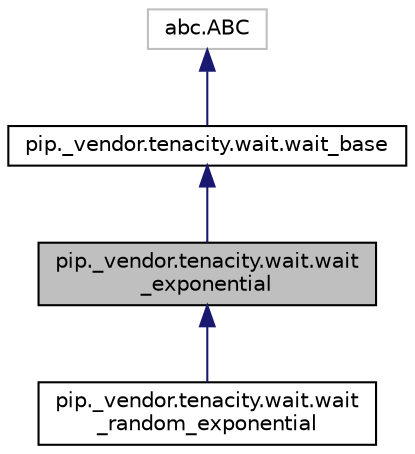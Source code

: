 digraph "pip._vendor.tenacity.wait.wait_exponential"
{
 // LATEX_PDF_SIZE
  edge [fontname="Helvetica",fontsize="10",labelfontname="Helvetica",labelfontsize="10"];
  node [fontname="Helvetica",fontsize="10",shape=record];
  Node1 [label="pip._vendor.tenacity.wait.wait\l_exponential",height=0.2,width=0.4,color="black", fillcolor="grey75", style="filled", fontcolor="black",tooltip=" "];
  Node2 -> Node1 [dir="back",color="midnightblue",fontsize="10",style="solid",fontname="Helvetica"];
  Node2 [label="pip._vendor.tenacity.wait.wait_base",height=0.2,width=0.4,color="black", fillcolor="white", style="filled",URL="$classpip_1_1__vendor_1_1tenacity_1_1wait_1_1wait__base.html",tooltip=" "];
  Node3 -> Node2 [dir="back",color="midnightblue",fontsize="10",style="solid",fontname="Helvetica"];
  Node3 [label="abc.ABC",height=0.2,width=0.4,color="grey75", fillcolor="white", style="filled",tooltip=" "];
  Node1 -> Node4 [dir="back",color="midnightblue",fontsize="10",style="solid",fontname="Helvetica"];
  Node4 [label="pip._vendor.tenacity.wait.wait\l_random_exponential",height=0.2,width=0.4,color="black", fillcolor="white", style="filled",URL="$classpip_1_1__vendor_1_1tenacity_1_1wait_1_1wait__random__exponential.html",tooltip=" "];
}
